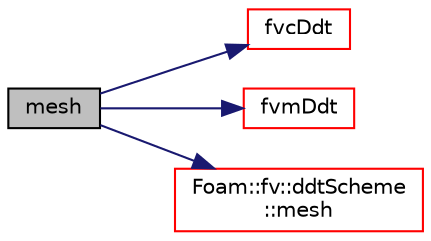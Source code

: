 digraph "mesh"
{
  bgcolor="transparent";
  edge [fontname="Helvetica",fontsize="10",labelfontname="Helvetica",labelfontsize="10"];
  node [fontname="Helvetica",fontsize="10",shape=record];
  rankdir="LR";
  Node1 [label="mesh",height=0.2,width=0.4,color="black", fillcolor="grey75", style="filled", fontcolor="black"];
  Node1 -> Node2 [color="midnightblue",fontsize="10",style="solid",fontname="Helvetica"];
  Node2 [label="fvcDdt",height=0.2,width=0.4,color="red",URL="$a02419.html#a2b9a1541ce06c457e16e2cb676f67e46"];
  Node1 -> Node3 [color="midnightblue",fontsize="10",style="solid",fontname="Helvetica"];
  Node3 [label="fvmDdt",height=0.2,width=0.4,color="red",URL="$a02419.html#a8602a98a4ac41054bb3dcf8adc93b94b"];
  Node1 -> Node4 [color="midnightblue",fontsize="10",style="solid",fontname="Helvetica"];
  Node4 [label="Foam::fv::ddtScheme\l::mesh",height=0.2,width=0.4,color="red",URL="$a00504.html#a9687e6999ad5ae21072ec74623f049ff",tooltip="Return mesh reference. "];
}
